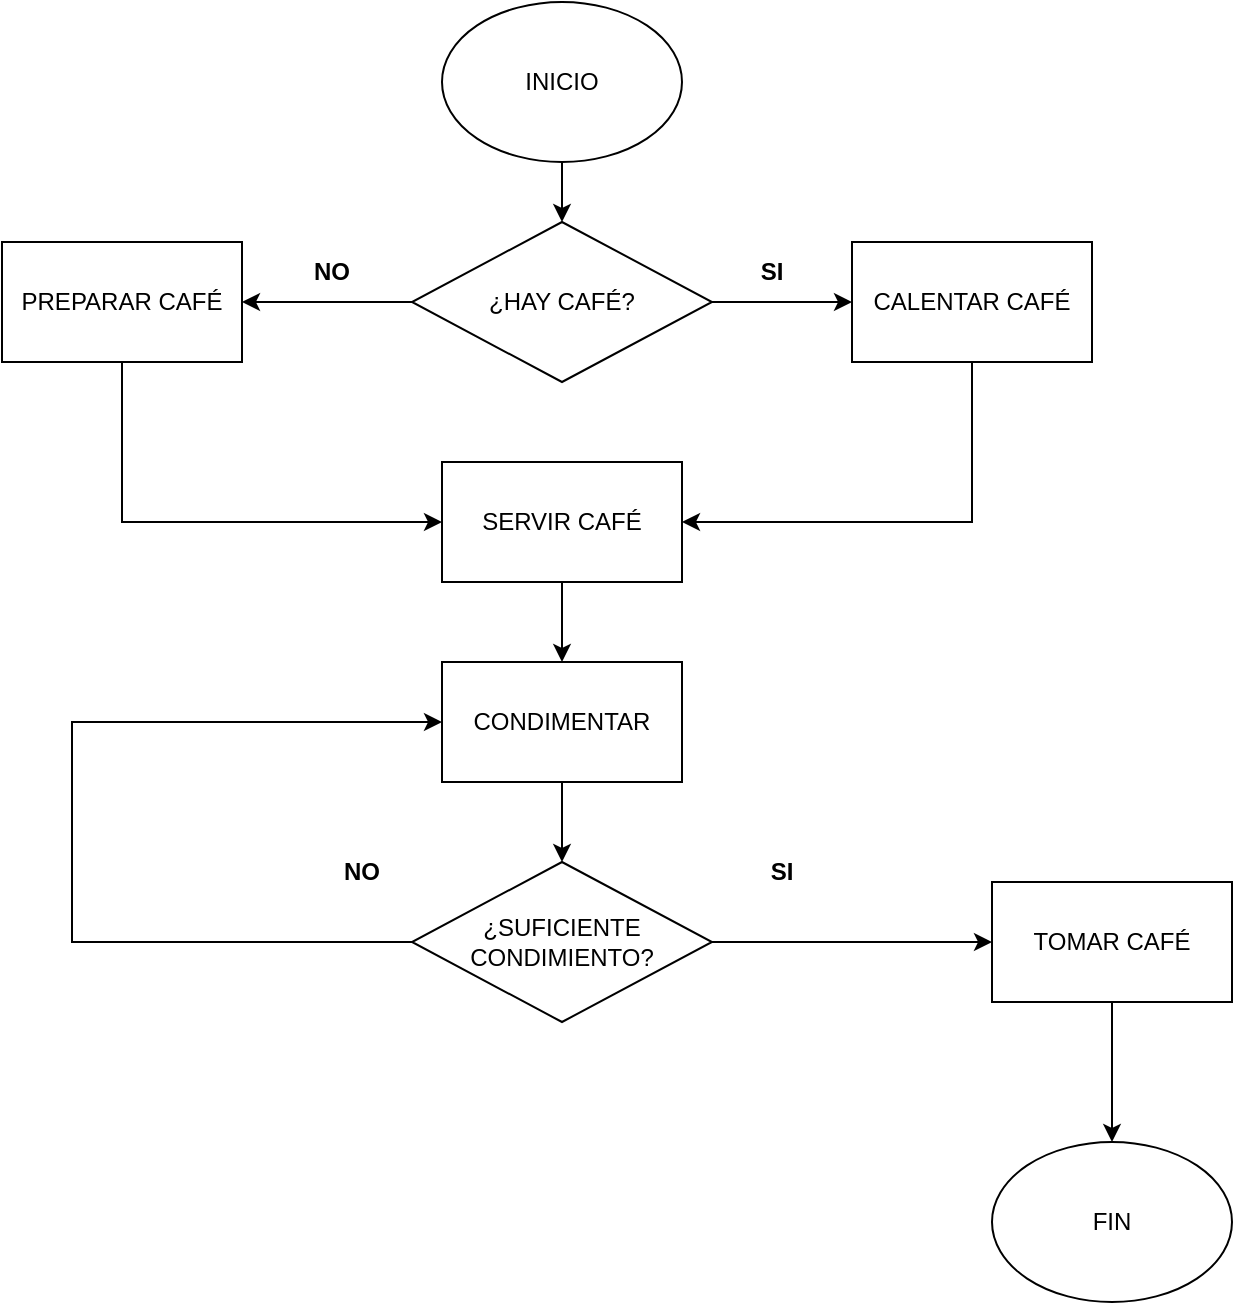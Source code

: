 <mxfile version="25.0.3">
  <diagram name="Página-1" id="OjLRqPmFeTSvFeKU1rMn">
    <mxGraphModel dx="1434" dy="851" grid="1" gridSize="10" guides="1" tooltips="1" connect="1" arrows="1" fold="1" page="1" pageScale="1" pageWidth="827" pageHeight="1169" background="#FFFFFF" math="0" shadow="0">
      <root>
        <mxCell id="0" />
        <mxCell id="1" parent="0" />
        <mxCell id="A-yqSOXRcWET_h5C79ZD-1" value="INICIO" style="ellipse;whiteSpace=wrap;html=1;" parent="1" vertex="1">
          <mxGeometry x="315" y="30" width="120" height="80" as="geometry" />
        </mxCell>
        <mxCell id="A-yqSOXRcWET_h5C79ZD-4" value="¿HAY CAFÉ?" style="rhombus;whiteSpace=wrap;html=1;" parent="1" vertex="1">
          <mxGeometry x="300" y="140" width="150" height="80" as="geometry" />
        </mxCell>
        <mxCell id="A-yqSOXRcWET_h5C79ZD-10" value="PREPARAR CAFÉ" style="rounded=0;whiteSpace=wrap;html=1;" parent="1" vertex="1">
          <mxGeometry x="95" y="150" width="120" height="60" as="geometry" />
        </mxCell>
        <mxCell id="A-yqSOXRcWET_h5C79ZD-11" value="CALENTAR CAFÉ" style="rounded=0;whiteSpace=wrap;html=1;" parent="1" vertex="1">
          <mxGeometry x="520" y="150" width="120" height="60" as="geometry" />
        </mxCell>
        <mxCell id="A-yqSOXRcWET_h5C79ZD-12" value="SERVIR CAFÉ" style="rounded=0;whiteSpace=wrap;html=1;" parent="1" vertex="1">
          <mxGeometry x="315" y="260" width="120" height="60" as="geometry" />
        </mxCell>
        <mxCell id="A-yqSOXRcWET_h5C79ZD-13" value="CONDIMENTAR" style="rounded=0;whiteSpace=wrap;html=1;" parent="1" vertex="1">
          <mxGeometry x="315" y="360" width="120" height="60" as="geometry" />
        </mxCell>
        <mxCell id="A-yqSOXRcWET_h5C79ZD-16" value="¿SUFICIENTE CONDIMIENTO?" style="rhombus;whiteSpace=wrap;html=1;" parent="1" vertex="1">
          <mxGeometry x="300" y="460" width="150" height="80" as="geometry" />
        </mxCell>
        <mxCell id="A-yqSOXRcWET_h5C79ZD-17" value="TOMAR CAFÉ" style="rounded=0;whiteSpace=wrap;html=1;" parent="1" vertex="1">
          <mxGeometry x="590" y="470" width="120" height="60" as="geometry" />
        </mxCell>
        <mxCell id="A-yqSOXRcWET_h5C79ZD-20" value="FIN" style="ellipse;whiteSpace=wrap;html=1;" parent="1" vertex="1">
          <mxGeometry x="590" y="600" width="120" height="80" as="geometry" />
        </mxCell>
        <mxCell id="A-yqSOXRcWET_h5C79ZD-21" value="" style="endArrow=classic;html=1;rounded=0;exitX=0.5;exitY=1;exitDx=0;exitDy=0;entryX=0.5;entryY=0;entryDx=0;entryDy=0;" parent="1" source="A-yqSOXRcWET_h5C79ZD-1" target="A-yqSOXRcWET_h5C79ZD-4" edge="1">
          <mxGeometry width="50" height="50" relative="1" as="geometry">
            <mxPoint x="390" y="460" as="sourcePoint" />
            <mxPoint x="170" y="250" as="targetPoint" />
          </mxGeometry>
        </mxCell>
        <mxCell id="A-yqSOXRcWET_h5C79ZD-22" value="" style="endArrow=classic;html=1;rounded=0;exitX=0;exitY=0.5;exitDx=0;exitDy=0;entryX=1;entryY=0.5;entryDx=0;entryDy=0;" parent="1" source="A-yqSOXRcWET_h5C79ZD-4" target="A-yqSOXRcWET_h5C79ZD-10" edge="1">
          <mxGeometry width="50" height="50" relative="1" as="geometry">
            <mxPoint x="230" y="280" as="sourcePoint" />
            <mxPoint x="245" y="260" as="targetPoint" />
          </mxGeometry>
        </mxCell>
        <mxCell id="A-yqSOXRcWET_h5C79ZD-25" value="" style="endArrow=classic;html=1;rounded=0;exitX=1;exitY=0.5;exitDx=0;exitDy=0;" parent="1" source="A-yqSOXRcWET_h5C79ZD-4" edge="1">
          <mxGeometry width="50" height="50" relative="1" as="geometry">
            <mxPoint x="575" y="330" as="sourcePoint" />
            <mxPoint x="520" y="180" as="targetPoint" />
          </mxGeometry>
        </mxCell>
        <mxCell id="A-yqSOXRcWET_h5C79ZD-27" value="" style="endArrow=classic;html=1;rounded=0;entryX=0;entryY=0.5;entryDx=0;entryDy=0;exitX=0.5;exitY=1;exitDx=0;exitDy=0;" parent="1" source="A-yqSOXRcWET_h5C79ZD-10" target="A-yqSOXRcWET_h5C79ZD-12" edge="1">
          <mxGeometry width="50" height="50" relative="1" as="geometry">
            <mxPoint x="310" y="500" as="sourcePoint" />
            <mxPoint x="390" y="480" as="targetPoint" />
            <Array as="points">
              <mxPoint x="155" y="290" />
            </Array>
          </mxGeometry>
        </mxCell>
        <mxCell id="A-yqSOXRcWET_h5C79ZD-31" value="" style="endArrow=classic;html=1;rounded=0;exitX=0.5;exitY=1;exitDx=0;exitDy=0;entryX=1;entryY=0.5;entryDx=0;entryDy=0;" parent="1" source="A-yqSOXRcWET_h5C79ZD-11" target="A-yqSOXRcWET_h5C79ZD-12" edge="1">
          <mxGeometry width="50" height="50" relative="1" as="geometry">
            <mxPoint x="515" y="400" as="sourcePoint" />
            <mxPoint x="450" y="400" as="targetPoint" />
            <Array as="points">
              <mxPoint x="580" y="290" />
            </Array>
          </mxGeometry>
        </mxCell>
        <mxCell id="A-yqSOXRcWET_h5C79ZD-35" value="" style="endArrow=classic;html=1;rounded=0;entryX=0;entryY=0.5;entryDx=0;entryDy=0;exitX=1;exitY=0.5;exitDx=0;exitDy=0;" parent="1" source="A-yqSOXRcWET_h5C79ZD-16" target="A-yqSOXRcWET_h5C79ZD-17" edge="1">
          <mxGeometry width="50" height="50" relative="1" as="geometry">
            <mxPoint x="255" y="660" as="sourcePoint" />
            <mxPoint x="330" y="660" as="targetPoint" />
          </mxGeometry>
        </mxCell>
        <mxCell id="A-yqSOXRcWET_h5C79ZD-37" value="" style="endArrow=classic;html=1;rounded=0;entryX=0.5;entryY=0;entryDx=0;entryDy=0;exitX=0.5;exitY=1;exitDx=0;exitDy=0;" parent="1" source="A-yqSOXRcWET_h5C79ZD-17" target="A-yqSOXRcWET_h5C79ZD-20" edge="1">
          <mxGeometry width="50" height="50" relative="1" as="geometry">
            <mxPoint x="450" y="660" as="sourcePoint" />
            <mxPoint x="530" y="660" as="targetPoint" />
          </mxGeometry>
        </mxCell>
        <mxCell id="A-yqSOXRcWET_h5C79ZD-38" value="&lt;b&gt;SI&lt;/b&gt;" style="text;html=1;align=center;verticalAlign=middle;whiteSpace=wrap;rounded=0;" parent="1" vertex="1">
          <mxGeometry x="450" y="150" width="60" height="30" as="geometry" />
        </mxCell>
        <mxCell id="A-yqSOXRcWET_h5C79ZD-40" value="&lt;b&gt;SI&lt;/b&gt;" style="text;html=1;align=center;verticalAlign=middle;whiteSpace=wrap;rounded=0;" parent="1" vertex="1">
          <mxGeometry x="455" y="450" width="60" height="30" as="geometry" />
        </mxCell>
        <mxCell id="A-yqSOXRcWET_h5C79ZD-42" value="&lt;b&gt;NO&lt;/b&gt;" style="text;html=1;align=center;verticalAlign=middle;whiteSpace=wrap;rounded=0;" parent="1" vertex="1">
          <mxGeometry x="230" y="150" width="60" height="30" as="geometry" />
        </mxCell>
        <mxCell id="A-yqSOXRcWET_h5C79ZD-44" value="&lt;b&gt;NO&lt;/b&gt;" style="text;html=1;align=center;verticalAlign=middle;whiteSpace=wrap;rounded=0;" parent="1" vertex="1">
          <mxGeometry x="245" y="450" width="60" height="30" as="geometry" />
        </mxCell>
        <mxCell id="6S7wwPT3cCa-smS3ZaAS-1" value="" style="endArrow=classic;html=1;rounded=0;exitX=0.5;exitY=1;exitDx=0;exitDy=0;entryX=0.5;entryY=0;entryDx=0;entryDy=0;" parent="1" source="A-yqSOXRcWET_h5C79ZD-12" target="A-yqSOXRcWET_h5C79ZD-13" edge="1">
          <mxGeometry width="50" height="50" relative="1" as="geometry">
            <mxPoint x="385" y="120" as="sourcePoint" />
            <mxPoint x="385" y="150" as="targetPoint" />
          </mxGeometry>
        </mxCell>
        <mxCell id="6S7wwPT3cCa-smS3ZaAS-2" value="" style="endArrow=classic;html=1;rounded=0;entryX=0;entryY=0.5;entryDx=0;entryDy=0;exitX=0;exitY=0.5;exitDx=0;exitDy=0;" parent="1" source="A-yqSOXRcWET_h5C79ZD-16" target="A-yqSOXRcWET_h5C79ZD-13" edge="1">
          <mxGeometry width="50" height="50" relative="1" as="geometry">
            <mxPoint x="130" y="400" as="sourcePoint" />
            <mxPoint x="290" y="480" as="targetPoint" />
            <Array as="points">
              <mxPoint x="130" y="500" />
              <mxPoint x="130" y="390" />
            </Array>
          </mxGeometry>
        </mxCell>
        <mxCell id="0U3nWd_i4hh6GGk-EiFl-1" value="" style="endArrow=classic;html=1;rounded=0;exitX=0.5;exitY=1;exitDx=0;exitDy=0;entryX=0.5;entryY=0;entryDx=0;entryDy=0;" edge="1" parent="1" source="A-yqSOXRcWET_h5C79ZD-13" target="A-yqSOXRcWET_h5C79ZD-16">
          <mxGeometry width="50" height="50" relative="1" as="geometry">
            <mxPoint x="385" y="330" as="sourcePoint" />
            <mxPoint x="385" y="370" as="targetPoint" />
          </mxGeometry>
        </mxCell>
      </root>
    </mxGraphModel>
  </diagram>
</mxfile>
